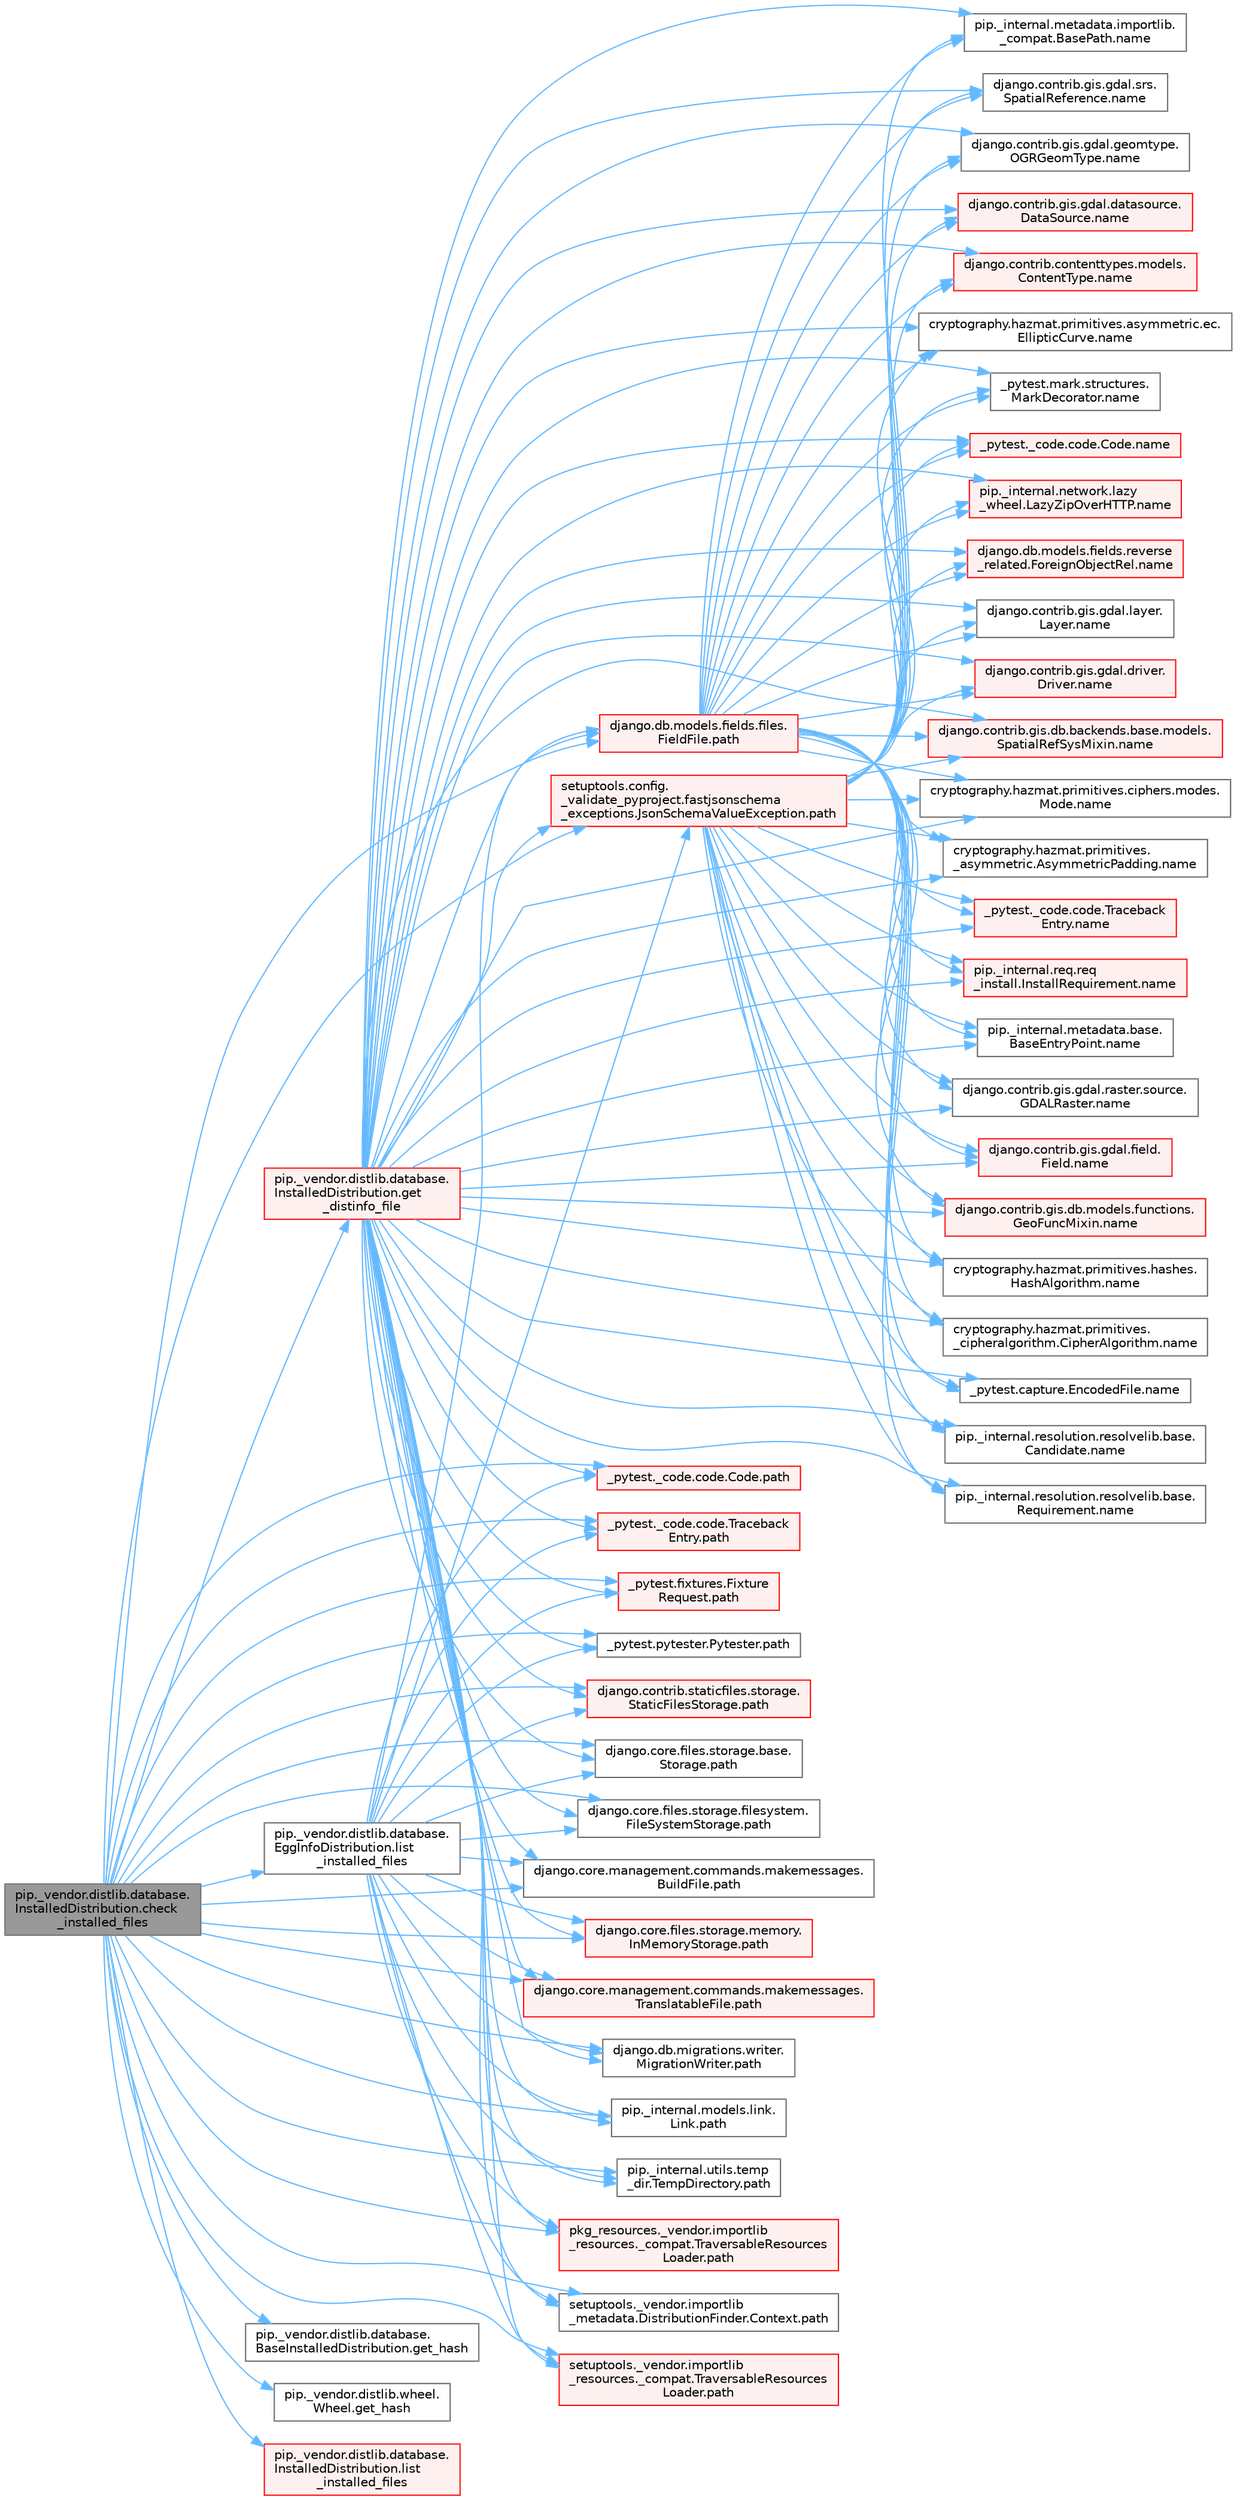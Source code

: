 digraph "pip._vendor.distlib.database.InstalledDistribution.check_installed_files"
{
 // LATEX_PDF_SIZE
  bgcolor="transparent";
  edge [fontname=Helvetica,fontsize=10,labelfontname=Helvetica,labelfontsize=10];
  node [fontname=Helvetica,fontsize=10,shape=box,height=0.2,width=0.4];
  rankdir="LR";
  Node1 [id="Node000001",label="pip._vendor.distlib.database.\lInstalledDistribution.check\l_installed_files",height=0.2,width=0.4,color="gray40", fillcolor="grey60", style="filled", fontcolor="black",tooltip=" "];
  Node1 -> Node2 [id="edge1_Node000001_Node000002",color="steelblue1",style="solid",tooltip=" "];
  Node2 [id="Node000002",label="pip._vendor.distlib.database.\lInstalledDistribution.get\l_distinfo_file",height=0.2,width=0.4,color="red", fillcolor="#FFF0F0", style="filled",URL="$classpip_1_1__vendor_1_1distlib_1_1database_1_1_installed_distribution.html#a7be4b7ee5a90583117a35ee60ea24ced",tooltip=" "];
  Node2 -> Node3 [id="edge2_Node000002_Node000003",color="steelblue1",style="solid",tooltip=" "];
  Node3 [id="Node000003",label="_pytest._code.code.Code.name",height=0.2,width=0.4,color="red", fillcolor="#FFF0F0", style="filled",URL="$class__pytest_1_1__code_1_1code_1_1_code.html#a1f3cbc53ca6df4a1bab12183694b6e78",tooltip=" "];
  Node2 -> Node15 [id="edge3_Node000002_Node000015",color="steelblue1",style="solid",tooltip=" "];
  Node15 [id="Node000015",label="_pytest._code.code.Traceback\lEntry.name",height=0.2,width=0.4,color="red", fillcolor="#FFF0F0", style="filled",URL="$class__pytest_1_1__code_1_1code_1_1_traceback_entry.html#a106b95c0753f41669fbfb8ee4c11ad3d",tooltip=" "];
  Node2 -> Node17 [id="edge4_Node000002_Node000017",color="steelblue1",style="solid",tooltip=" "];
  Node17 [id="Node000017",label="_pytest.capture.EncodedFile.name",height=0.2,width=0.4,color="grey40", fillcolor="white", style="filled",URL="$class__pytest_1_1capture_1_1_encoded_file.html#a738c73b5de21c7261d9e51f71e4f0397",tooltip=" "];
  Node2 -> Node18 [id="edge5_Node000002_Node000018",color="steelblue1",style="solid",tooltip=" "];
  Node18 [id="Node000018",label="_pytest.mark.structures.\lMarkDecorator.name",height=0.2,width=0.4,color="grey40", fillcolor="white", style="filled",URL="$class__pytest_1_1mark_1_1structures_1_1_mark_decorator.html#ae8f66760cda125450e0e3bd38689c72f",tooltip=" "];
  Node2 -> Node19 [id="edge6_Node000002_Node000019",color="steelblue1",style="solid",tooltip=" "];
  Node19 [id="Node000019",label="cryptography.hazmat.primitives.\l_asymmetric.AsymmetricPadding.name",height=0.2,width=0.4,color="grey40", fillcolor="white", style="filled",URL="$classcryptography_1_1hazmat_1_1primitives_1_1__asymmetric_1_1_asymmetric_padding.html#a8f72e8284cb336861a873ed5ce0e39b5",tooltip=" "];
  Node2 -> Node20 [id="edge7_Node000002_Node000020",color="steelblue1",style="solid",tooltip=" "];
  Node20 [id="Node000020",label="cryptography.hazmat.primitives.\l_cipheralgorithm.CipherAlgorithm.name",height=0.2,width=0.4,color="grey40", fillcolor="white", style="filled",URL="$classcryptography_1_1hazmat_1_1primitives_1_1__cipheralgorithm_1_1_cipher_algorithm.html#a50567a5c3388450ab7aa883ab34a1ac7",tooltip=" "];
  Node2 -> Node21 [id="edge8_Node000002_Node000021",color="steelblue1",style="solid",tooltip=" "];
  Node21 [id="Node000021",label="cryptography.hazmat.primitives.asymmetric.ec.\lEllipticCurve.name",height=0.2,width=0.4,color="grey40", fillcolor="white", style="filled",URL="$classcryptography_1_1hazmat_1_1primitives_1_1asymmetric_1_1ec_1_1_elliptic_curve.html#a2775c4e945309a6c7ea33dace1698a60",tooltip=" "];
  Node2 -> Node22 [id="edge9_Node000002_Node000022",color="steelblue1",style="solid",tooltip=" "];
  Node22 [id="Node000022",label="cryptography.hazmat.primitives.ciphers.modes.\lMode.name",height=0.2,width=0.4,color="grey40", fillcolor="white", style="filled",URL="$classcryptography_1_1hazmat_1_1primitives_1_1ciphers_1_1modes_1_1_mode.html#a99d93fd1370a2abbb5bb5cffbd5ff0f7",tooltip=" "];
  Node2 -> Node23 [id="edge10_Node000002_Node000023",color="steelblue1",style="solid",tooltip=" "];
  Node23 [id="Node000023",label="cryptography.hazmat.primitives.hashes.\lHashAlgorithm.name",height=0.2,width=0.4,color="grey40", fillcolor="white", style="filled",URL="$classcryptography_1_1hazmat_1_1primitives_1_1hashes_1_1_hash_algorithm.html#a42c7e1582d9b46a015774af9e5cbbb0b",tooltip=" "];
  Node2 -> Node24 [id="edge11_Node000002_Node000024",color="steelblue1",style="solid",tooltip=" "];
  Node24 [id="Node000024",label="django.contrib.contenttypes.models.\lContentType.name",height=0.2,width=0.4,color="red", fillcolor="#FFF0F0", style="filled",URL="$classdjango_1_1contrib_1_1contenttypes_1_1models_1_1_content_type.html#a305b62f56597bb2e4823dcf5e6ccdcf8",tooltip=" "];
  Node2 -> Node26 [id="edge12_Node000002_Node000026",color="steelblue1",style="solid",tooltip=" "];
  Node26 [id="Node000026",label="django.contrib.gis.db.backends.base.models.\lSpatialRefSysMixin.name",height=0.2,width=0.4,color="red", fillcolor="#FFF0F0", style="filled",URL="$classdjango_1_1contrib_1_1gis_1_1db_1_1backends_1_1base_1_1models_1_1_spatial_ref_sys_mixin.html#a56fe36e786b49160249395f453dd1cab",tooltip=" "];
  Node2 -> Node56 [id="edge13_Node000002_Node000056",color="steelblue1",style="solid",tooltip=" "];
  Node56 [id="Node000056",label="django.contrib.gis.db.models.functions.\lGeoFuncMixin.name",height=0.2,width=0.4,color="red", fillcolor="#FFF0F0", style="filled",URL="$classdjango_1_1contrib_1_1gis_1_1db_1_1models_1_1functions_1_1_geo_func_mixin.html#adeeb6b2c9db337396468712e919af622",tooltip=" "];
  Node2 -> Node57 [id="edge14_Node000002_Node000057",color="steelblue1",style="solid",tooltip=" "];
  Node57 [id="Node000057",label="django.contrib.gis.gdal.datasource.\lDataSource.name",height=0.2,width=0.4,color="red", fillcolor="#FFF0F0", style="filled",URL="$classdjango_1_1contrib_1_1gis_1_1gdal_1_1datasource_1_1_data_source.html#aaa98728c7ef6f4d96c689550e8af3ed5",tooltip=" "];
  Node2 -> Node71 [id="edge15_Node000002_Node000071",color="steelblue1",style="solid",tooltip=" "];
  Node71 [id="Node000071",label="django.contrib.gis.gdal.driver.\lDriver.name",height=0.2,width=0.4,color="red", fillcolor="#FFF0F0", style="filled",URL="$classdjango_1_1contrib_1_1gis_1_1gdal_1_1driver_1_1_driver.html#aaa5d4d1b9fd762839db84d1e56e36b7f",tooltip=" "];
  Node2 -> Node72 [id="edge16_Node000002_Node000072",color="steelblue1",style="solid",tooltip=" "];
  Node72 [id="Node000072",label="django.contrib.gis.gdal.field.\lField.name",height=0.2,width=0.4,color="red", fillcolor="#FFF0F0", style="filled",URL="$classdjango_1_1contrib_1_1gis_1_1gdal_1_1field_1_1_field.html#a28a3b0af5006d5abf34d5b1497011368",tooltip=" "];
  Node2 -> Node73 [id="edge17_Node000002_Node000073",color="steelblue1",style="solid",tooltip=" "];
  Node73 [id="Node000073",label="django.contrib.gis.gdal.geomtype.\lOGRGeomType.name",height=0.2,width=0.4,color="grey40", fillcolor="white", style="filled",URL="$classdjango_1_1contrib_1_1gis_1_1gdal_1_1geomtype_1_1_o_g_r_geom_type.html#a719b3100682ab8df79fd8a2484163b8e",tooltip=" "];
  Node2 -> Node74 [id="edge18_Node000002_Node000074",color="steelblue1",style="solid",tooltip=" "];
  Node74 [id="Node000074",label="django.contrib.gis.gdal.layer.\lLayer.name",height=0.2,width=0.4,color="grey40", fillcolor="white", style="filled",URL="$classdjango_1_1contrib_1_1gis_1_1gdal_1_1layer_1_1_layer.html#a53791d8e2fe8b1ca86b426a625e7d66c",tooltip=" "];
  Node2 -> Node75 [id="edge19_Node000002_Node000075",color="steelblue1",style="solid",tooltip=" "];
  Node75 [id="Node000075",label="django.contrib.gis.gdal.raster.source.\lGDALRaster.name",height=0.2,width=0.4,color="grey40", fillcolor="white", style="filled",URL="$classdjango_1_1contrib_1_1gis_1_1gdal_1_1raster_1_1source_1_1_g_d_a_l_raster.html#a6cca2a8eca0ab4ff2e89f0f0cce590d1",tooltip=" "];
  Node2 -> Node76 [id="edge20_Node000002_Node000076",color="steelblue1",style="solid",tooltip=" "];
  Node76 [id="Node000076",label="django.contrib.gis.gdal.srs.\lSpatialReference.name",height=0.2,width=0.4,color="grey40", fillcolor="white", style="filled",URL="$classdjango_1_1contrib_1_1gis_1_1gdal_1_1srs_1_1_spatial_reference.html#ac2c9d37b41ae1a91ca63a7046590d603",tooltip=" "];
  Node2 -> Node77 [id="edge21_Node000002_Node000077",color="steelblue1",style="solid",tooltip=" "];
  Node77 [id="Node000077",label="django.db.models.fields.reverse\l_related.ForeignObjectRel.name",height=0.2,width=0.4,color="red", fillcolor="#FFF0F0", style="filled",URL="$classdjango_1_1db_1_1models_1_1fields_1_1reverse__related_1_1_foreign_object_rel.html#a5c0c2387142987d2c9582e677e90b5d7",tooltip=" "];
  Node2 -> Node390 [id="edge22_Node000002_Node000390",color="steelblue1",style="solid",tooltip=" "];
  Node390 [id="Node000390",label="pip._internal.metadata.base.\lBaseEntryPoint.name",height=0.2,width=0.4,color="grey40", fillcolor="white", style="filled",URL="$classpip_1_1__internal_1_1metadata_1_1base_1_1_base_entry_point.html#acd0c7299966258aeb0876da26520233d",tooltip=" "];
  Node2 -> Node391 [id="edge23_Node000002_Node000391",color="steelblue1",style="solid",tooltip=" "];
  Node391 [id="Node000391",label="pip._internal.metadata.importlib.\l_compat.BasePath.name",height=0.2,width=0.4,color="grey40", fillcolor="white", style="filled",URL="$classpip_1_1__internal_1_1metadata_1_1importlib_1_1__compat_1_1_base_path.html#aa5b4e00be6be00e1bd599909ae50bc00",tooltip=" "];
  Node2 -> Node392 [id="edge24_Node000002_Node000392",color="steelblue1",style="solid",tooltip=" "];
  Node392 [id="Node000392",label="pip._internal.network.lazy\l_wheel.LazyZipOverHTTP.name",height=0.2,width=0.4,color="red", fillcolor="#FFF0F0", style="filled",URL="$classpip_1_1__internal_1_1network_1_1lazy__wheel_1_1_lazy_zip_over_h_t_t_p.html#a59403bb703d375caa6c1dda7573257a1",tooltip=" "];
  Node2 -> Node393 [id="edge25_Node000002_Node000393",color="steelblue1",style="solid",tooltip=" "];
  Node393 [id="Node000393",label="pip._internal.req.req\l_install.InstallRequirement.name",height=0.2,width=0.4,color="red", fillcolor="#FFF0F0", style="filled",URL="$classpip_1_1__internal_1_1req_1_1req__install_1_1_install_requirement.html#a6b019e16ae98576ae64c68e0f5824e34",tooltip=" "];
  Node2 -> Node401 [id="edge26_Node000002_Node000401",color="steelblue1",style="solid",tooltip=" "];
  Node401 [id="Node000401",label="pip._internal.resolution.resolvelib.base.\lCandidate.name",height=0.2,width=0.4,color="grey40", fillcolor="white", style="filled",URL="$classpip_1_1__internal_1_1resolution_1_1resolvelib_1_1base_1_1_candidate.html#a7000e68e912182072a011f9df0c142ee",tooltip=" "];
  Node2 -> Node402 [id="edge27_Node000002_Node000402",color="steelblue1",style="solid",tooltip=" "];
  Node402 [id="Node000402",label="pip._internal.resolution.resolvelib.base.\lRequirement.name",height=0.2,width=0.4,color="grey40", fillcolor="white", style="filled",URL="$classpip_1_1__internal_1_1resolution_1_1resolvelib_1_1base_1_1_requirement.html#a013752876d4b3521f3a087987b443d90",tooltip=" "];
  Node2 -> Node428 [id="edge28_Node000002_Node000428",color="steelblue1",style="solid",tooltip=" "];
  Node428 [id="Node000428",label="_pytest._code.code.Code.path",height=0.2,width=0.4,color="red", fillcolor="#FFF0F0", style="filled",URL="$class__pytest_1_1__code_1_1code_1_1_code.html#a1dae55e90750fe77c7517f806a14d864",tooltip=" "];
  Node2 -> Node429 [id="edge29_Node000002_Node000429",color="steelblue1",style="solid",tooltip=" "];
  Node429 [id="Node000429",label="_pytest._code.code.Traceback\lEntry.path",height=0.2,width=0.4,color="red", fillcolor="#FFF0F0", style="filled",URL="$class__pytest_1_1__code_1_1code_1_1_traceback_entry.html#a5a88b9ae4623733566450a9e7d8387c0",tooltip=" "];
  Node2 -> Node430 [id="edge30_Node000002_Node000430",color="steelblue1",style="solid",tooltip=" "];
  Node430 [id="Node000430",label="_pytest.fixtures.Fixture\lRequest.path",height=0.2,width=0.4,color="red", fillcolor="#FFF0F0", style="filled",URL="$class__pytest_1_1fixtures_1_1_fixture_request.html#a6f6db59812d121b54cd67d5e434e1451",tooltip=" "];
  Node2 -> Node436 [id="edge31_Node000002_Node000436",color="steelblue1",style="solid",tooltip=" "];
  Node436 [id="Node000436",label="_pytest.pytester.Pytester.path",height=0.2,width=0.4,color="grey40", fillcolor="white", style="filled",URL="$class__pytest_1_1pytester_1_1_pytester.html#a403c804f74a87f5e5705774fa896cc1f",tooltip=" "];
  Node2 -> Node437 [id="edge32_Node000002_Node000437",color="steelblue1",style="solid",tooltip=" "];
  Node437 [id="Node000437",label="django.contrib.staticfiles.storage.\lStaticFilesStorage.path",height=0.2,width=0.4,color="red", fillcolor="#FFF0F0", style="filled",URL="$classdjango_1_1contrib_1_1staticfiles_1_1storage_1_1_static_files_storage.html#a4e96cc92fbde7423d1b74f3a50fc0bf6",tooltip=" "];
  Node2 -> Node581 [id="edge33_Node000002_Node000581",color="steelblue1",style="solid",tooltip=" "];
  Node581 [id="Node000581",label="django.core.files.storage.base.\lStorage.path",height=0.2,width=0.4,color="grey40", fillcolor="white", style="filled",URL="$classdjango_1_1core_1_1files_1_1storage_1_1base_1_1_storage.html#a9be8d49a55131dbbab2c5fd57f7e772c",tooltip=" "];
  Node2 -> Node582 [id="edge34_Node000002_Node000582",color="steelblue1",style="solid",tooltip=" "];
  Node582 [id="Node000582",label="django.core.files.storage.filesystem.\lFileSystemStorage.path",height=0.2,width=0.4,color="grey40", fillcolor="white", style="filled",URL="$classdjango_1_1core_1_1files_1_1storage_1_1filesystem_1_1_file_system_storage.html#abf8a7e88eedec3e1b2ea965cc0858d17",tooltip=" "];
  Node2 -> Node583 [id="edge35_Node000002_Node000583",color="steelblue1",style="solid",tooltip=" "];
  Node583 [id="Node000583",label="django.core.files.storage.memory.\lInMemoryStorage.path",height=0.2,width=0.4,color="red", fillcolor="#FFF0F0", style="filled",URL="$classdjango_1_1core_1_1files_1_1storage_1_1memory_1_1_in_memory_storage.html#a466c8e28fd11839318d2e4454b8ef89f",tooltip=" "];
  Node2 -> Node587 [id="edge36_Node000002_Node000587",color="steelblue1",style="solid",tooltip=" "];
  Node587 [id="Node000587",label="django.core.management.commands.makemessages.\lBuildFile.path",height=0.2,width=0.4,color="grey40", fillcolor="white", style="filled",URL="$classdjango_1_1core_1_1management_1_1commands_1_1makemessages_1_1_build_file.html#ac06388718e902543bc00a7c6565105fc",tooltip=" "];
  Node2 -> Node588 [id="edge37_Node000002_Node000588",color="steelblue1",style="solid",tooltip=" "];
  Node588 [id="Node000588",label="django.core.management.commands.makemessages.\lTranslatableFile.path",height=0.2,width=0.4,color="red", fillcolor="#FFF0F0", style="filled",URL="$classdjango_1_1core_1_1management_1_1commands_1_1makemessages_1_1_translatable_file.html#ad851d5e6b8a65f5915ccfd4a30fb8026",tooltip=" "];
  Node2 -> Node589 [id="edge38_Node000002_Node000589",color="steelblue1",style="solid",tooltip=" "];
  Node589 [id="Node000589",label="django.db.migrations.writer.\lMigrationWriter.path",height=0.2,width=0.4,color="grey40", fillcolor="white", style="filled",URL="$classdjango_1_1db_1_1migrations_1_1writer_1_1_migration_writer.html#a45469d67e8f80996c982470d36136184",tooltip=" "];
  Node2 -> Node590 [id="edge39_Node000002_Node000590",color="steelblue1",style="solid",tooltip=" "];
  Node590 [id="Node000590",label="django.db.models.fields.files.\lFieldFile.path",height=0.2,width=0.4,color="red", fillcolor="#FFF0F0", style="filled",URL="$classdjango_1_1db_1_1models_1_1fields_1_1files_1_1_field_file.html#ae91c4ed0643fb9bd8959d0db8eb44f80",tooltip=" "];
  Node590 -> Node3 [id="edge40_Node000590_Node000003",color="steelblue1",style="solid",tooltip=" "];
  Node590 -> Node15 [id="edge41_Node000590_Node000015",color="steelblue1",style="solid",tooltip=" "];
  Node590 -> Node17 [id="edge42_Node000590_Node000017",color="steelblue1",style="solid",tooltip=" "];
  Node590 -> Node18 [id="edge43_Node000590_Node000018",color="steelblue1",style="solid",tooltip=" "];
  Node590 -> Node19 [id="edge44_Node000590_Node000019",color="steelblue1",style="solid",tooltip=" "];
  Node590 -> Node20 [id="edge45_Node000590_Node000020",color="steelblue1",style="solid",tooltip=" "];
  Node590 -> Node21 [id="edge46_Node000590_Node000021",color="steelblue1",style="solid",tooltip=" "];
  Node590 -> Node22 [id="edge47_Node000590_Node000022",color="steelblue1",style="solid",tooltip=" "];
  Node590 -> Node23 [id="edge48_Node000590_Node000023",color="steelblue1",style="solid",tooltip=" "];
  Node590 -> Node24 [id="edge49_Node000590_Node000024",color="steelblue1",style="solid",tooltip=" "];
  Node590 -> Node26 [id="edge50_Node000590_Node000026",color="steelblue1",style="solid",tooltip=" "];
  Node590 -> Node56 [id="edge51_Node000590_Node000056",color="steelblue1",style="solid",tooltip=" "];
  Node590 -> Node57 [id="edge52_Node000590_Node000057",color="steelblue1",style="solid",tooltip=" "];
  Node590 -> Node71 [id="edge53_Node000590_Node000071",color="steelblue1",style="solid",tooltip=" "];
  Node590 -> Node72 [id="edge54_Node000590_Node000072",color="steelblue1",style="solid",tooltip=" "];
  Node590 -> Node73 [id="edge55_Node000590_Node000073",color="steelblue1",style="solid",tooltip=" "];
  Node590 -> Node74 [id="edge56_Node000590_Node000074",color="steelblue1",style="solid",tooltip=" "];
  Node590 -> Node75 [id="edge57_Node000590_Node000075",color="steelblue1",style="solid",tooltip=" "];
  Node590 -> Node76 [id="edge58_Node000590_Node000076",color="steelblue1",style="solid",tooltip=" "];
  Node590 -> Node77 [id="edge59_Node000590_Node000077",color="steelblue1",style="solid",tooltip=" "];
  Node590 -> Node390 [id="edge60_Node000590_Node000390",color="steelblue1",style="solid",tooltip=" "];
  Node590 -> Node391 [id="edge61_Node000590_Node000391",color="steelblue1",style="solid",tooltip=" "];
  Node590 -> Node392 [id="edge62_Node000590_Node000392",color="steelblue1",style="solid",tooltip=" "];
  Node590 -> Node393 [id="edge63_Node000590_Node000393",color="steelblue1",style="solid",tooltip=" "];
  Node590 -> Node401 [id="edge64_Node000590_Node000401",color="steelblue1",style="solid",tooltip=" "];
  Node590 -> Node402 [id="edge65_Node000590_Node000402",color="steelblue1",style="solid",tooltip=" "];
  Node2 -> Node1157 [id="edge66_Node000002_Node001157",color="steelblue1",style="solid",tooltip=" "];
  Node1157 [id="Node001157",label="pip._internal.models.link.\lLink.path",height=0.2,width=0.4,color="grey40", fillcolor="white", style="filled",URL="$classpip_1_1__internal_1_1models_1_1link_1_1_link.html#a30f454216dcb615e3ed986238490f180",tooltip=" "];
  Node2 -> Node1158 [id="edge67_Node000002_Node001158",color="steelblue1",style="solid",tooltip=" "];
  Node1158 [id="Node001158",label="pip._internal.utils.temp\l_dir.TempDirectory.path",height=0.2,width=0.4,color="grey40", fillcolor="white", style="filled",URL="$classpip_1_1__internal_1_1utils_1_1temp__dir_1_1_temp_directory.html#afe6b2d95c070c6570957de5696ff3a6e",tooltip=" "];
  Node2 -> Node1159 [id="edge68_Node000002_Node001159",color="steelblue1",style="solid",tooltip=" "];
  Node1159 [id="Node001159",label="pkg_resources._vendor.importlib\l_resources._compat.TraversableResources\lLoader.path",height=0.2,width=0.4,color="red", fillcolor="#FFF0F0", style="filled",URL="$classpkg__resources_1_1__vendor_1_1importlib__resources_1_1__compat_1_1_traversable_resources_loader.html#acfc17872a53cbe02f6c34eda2bb162f2",tooltip=" "];
  Node2 -> Node1161 [id="edge69_Node000002_Node001161",color="steelblue1",style="solid",tooltip=" "];
  Node1161 [id="Node001161",label="setuptools._vendor.importlib\l_metadata.DistributionFinder.Context.path",height=0.2,width=0.4,color="grey40", fillcolor="white", style="filled",URL="$classsetuptools_1_1__vendor_1_1importlib__metadata_1_1_distribution_finder_1_1_context.html#a84a429ddce40738ea5c0edb53799ee8d",tooltip=" "];
  Node2 -> Node1162 [id="edge70_Node000002_Node001162",color="steelblue1",style="solid",tooltip=" "];
  Node1162 [id="Node001162",label="setuptools._vendor.importlib\l_resources._compat.TraversableResources\lLoader.path",height=0.2,width=0.4,color="red", fillcolor="#FFF0F0", style="filled",URL="$classsetuptools_1_1__vendor_1_1importlib__resources_1_1__compat_1_1_traversable_resources_loader.html#a9b9cf5b6723d48f7a779b6ae71d53699",tooltip=" "];
  Node2 -> Node1163 [id="edge71_Node000002_Node001163",color="steelblue1",style="solid",tooltip=" "];
  Node1163 [id="Node001163",label="setuptools.config.\l_validate_pyproject.fastjsonschema\l_exceptions.JsonSchemaValueException.path",height=0.2,width=0.4,color="red", fillcolor="#FFF0F0", style="filled",URL="$classsetuptools_1_1config_1_1__validate__pyproject_1_1fastjsonschema__exceptions_1_1_json_schema_value_exception.html#a59179b3d1dc16c7087530bbc10bcf857",tooltip=" "];
  Node1163 -> Node3 [id="edge72_Node001163_Node000003",color="steelblue1",style="solid",tooltip=" "];
  Node1163 -> Node15 [id="edge73_Node001163_Node000015",color="steelblue1",style="solid",tooltip=" "];
  Node1163 -> Node17 [id="edge74_Node001163_Node000017",color="steelblue1",style="solid",tooltip=" "];
  Node1163 -> Node18 [id="edge75_Node001163_Node000018",color="steelblue1",style="solid",tooltip=" "];
  Node1163 -> Node19 [id="edge76_Node001163_Node000019",color="steelblue1",style="solid",tooltip=" "];
  Node1163 -> Node20 [id="edge77_Node001163_Node000020",color="steelblue1",style="solid",tooltip=" "];
  Node1163 -> Node21 [id="edge78_Node001163_Node000021",color="steelblue1",style="solid",tooltip=" "];
  Node1163 -> Node22 [id="edge79_Node001163_Node000022",color="steelblue1",style="solid",tooltip=" "];
  Node1163 -> Node23 [id="edge80_Node001163_Node000023",color="steelblue1",style="solid",tooltip=" "];
  Node1163 -> Node24 [id="edge81_Node001163_Node000024",color="steelblue1",style="solid",tooltip=" "];
  Node1163 -> Node26 [id="edge82_Node001163_Node000026",color="steelblue1",style="solid",tooltip=" "];
  Node1163 -> Node56 [id="edge83_Node001163_Node000056",color="steelblue1",style="solid",tooltip=" "];
  Node1163 -> Node57 [id="edge84_Node001163_Node000057",color="steelblue1",style="solid",tooltip=" "];
  Node1163 -> Node71 [id="edge85_Node001163_Node000071",color="steelblue1",style="solid",tooltip=" "];
  Node1163 -> Node72 [id="edge86_Node001163_Node000072",color="steelblue1",style="solid",tooltip=" "];
  Node1163 -> Node73 [id="edge87_Node001163_Node000073",color="steelblue1",style="solid",tooltip=" "];
  Node1163 -> Node74 [id="edge88_Node001163_Node000074",color="steelblue1",style="solid",tooltip=" "];
  Node1163 -> Node75 [id="edge89_Node001163_Node000075",color="steelblue1",style="solid",tooltip=" "];
  Node1163 -> Node76 [id="edge90_Node001163_Node000076",color="steelblue1",style="solid",tooltip=" "];
  Node1163 -> Node77 [id="edge91_Node001163_Node000077",color="steelblue1",style="solid",tooltip=" "];
  Node1163 -> Node390 [id="edge92_Node001163_Node000390",color="steelblue1",style="solid",tooltip=" "];
  Node1163 -> Node391 [id="edge93_Node001163_Node000391",color="steelblue1",style="solid",tooltip=" "];
  Node1163 -> Node392 [id="edge94_Node001163_Node000392",color="steelblue1",style="solid",tooltip=" "];
  Node1163 -> Node393 [id="edge95_Node001163_Node000393",color="steelblue1",style="solid",tooltip=" "];
  Node1163 -> Node401 [id="edge96_Node001163_Node000401",color="steelblue1",style="solid",tooltip=" "];
  Node1163 -> Node402 [id="edge97_Node001163_Node000402",color="steelblue1",style="solid",tooltip=" "];
  Node1 -> Node1008 [id="edge98_Node000001_Node001008",color="steelblue1",style="solid",tooltip=" "];
  Node1008 [id="Node001008",label="pip._vendor.distlib.database.\lBaseInstalledDistribution.get_hash",height=0.2,width=0.4,color="grey40", fillcolor="white", style="filled",URL="$classpip_1_1__vendor_1_1distlib_1_1database_1_1_base_installed_distribution.html#a3f53effc228d7160b7ee1ea315f07d4e",tooltip=" "];
  Node1 -> Node1009 [id="edge99_Node000001_Node001009",color="steelblue1",style="solid",tooltip=" "];
  Node1009 [id="Node001009",label="pip._vendor.distlib.wheel.\lWheel.get_hash",height=0.2,width=0.4,color="grey40", fillcolor="white", style="filled",URL="$classpip_1_1__vendor_1_1distlib_1_1wheel_1_1_wheel.html#ab7316fe8fb0bcf4b4996f13bb14fff9d",tooltip=" "];
  Node1 -> Node4527 [id="edge100_Node000001_Node004527",color="steelblue1",style="solid",tooltip=" "];
  Node4527 [id="Node004527",label="pip._vendor.distlib.database.\lEggInfoDistribution.list\l_installed_files",height=0.2,width=0.4,color="grey40", fillcolor="white", style="filled",URL="$classpip_1_1__vendor_1_1distlib_1_1database_1_1_egg_info_distribution.html#a71f2c758d7f9a186f3192743590681a3",tooltip=" "];
  Node4527 -> Node428 [id="edge101_Node004527_Node000428",color="steelblue1",style="solid",tooltip=" "];
  Node4527 -> Node429 [id="edge102_Node004527_Node000429",color="steelblue1",style="solid",tooltip=" "];
  Node4527 -> Node430 [id="edge103_Node004527_Node000430",color="steelblue1",style="solid",tooltip=" "];
  Node4527 -> Node436 [id="edge104_Node004527_Node000436",color="steelblue1",style="solid",tooltip=" "];
  Node4527 -> Node437 [id="edge105_Node004527_Node000437",color="steelblue1",style="solid",tooltip=" "];
  Node4527 -> Node581 [id="edge106_Node004527_Node000581",color="steelblue1",style="solid",tooltip=" "];
  Node4527 -> Node582 [id="edge107_Node004527_Node000582",color="steelblue1",style="solid",tooltip=" "];
  Node4527 -> Node583 [id="edge108_Node004527_Node000583",color="steelblue1",style="solid",tooltip=" "];
  Node4527 -> Node587 [id="edge109_Node004527_Node000587",color="steelblue1",style="solid",tooltip=" "];
  Node4527 -> Node588 [id="edge110_Node004527_Node000588",color="steelblue1",style="solid",tooltip=" "];
  Node4527 -> Node589 [id="edge111_Node004527_Node000589",color="steelblue1",style="solid",tooltip=" "];
  Node4527 -> Node590 [id="edge112_Node004527_Node000590",color="steelblue1",style="solid",tooltip=" "];
  Node4527 -> Node1157 [id="edge113_Node004527_Node001157",color="steelblue1",style="solid",tooltip=" "];
  Node4527 -> Node1158 [id="edge114_Node004527_Node001158",color="steelblue1",style="solid",tooltip=" "];
  Node4527 -> Node1159 [id="edge115_Node004527_Node001159",color="steelblue1",style="solid",tooltip=" "];
  Node4527 -> Node1161 [id="edge116_Node004527_Node001161",color="steelblue1",style="solid",tooltip=" "];
  Node4527 -> Node1162 [id="edge117_Node004527_Node001162",color="steelblue1",style="solid",tooltip=" "];
  Node4527 -> Node1163 [id="edge118_Node004527_Node001163",color="steelblue1",style="solid",tooltip=" "];
  Node1 -> Node4528 [id="edge119_Node000001_Node004528",color="steelblue1",style="solid",tooltip=" "];
  Node4528 [id="Node004528",label="pip._vendor.distlib.database.\lInstalledDistribution.list\l_installed_files",height=0.2,width=0.4,color="red", fillcolor="#FFF0F0", style="filled",URL="$classpip_1_1__vendor_1_1distlib_1_1database_1_1_installed_distribution.html#aa2cbc393f2c0ed34093c0a968ae4413c",tooltip=" "];
  Node1 -> Node428 [id="edge120_Node000001_Node000428",color="steelblue1",style="solid",tooltip=" "];
  Node1 -> Node429 [id="edge121_Node000001_Node000429",color="steelblue1",style="solid",tooltip=" "];
  Node1 -> Node430 [id="edge122_Node000001_Node000430",color="steelblue1",style="solid",tooltip=" "];
  Node1 -> Node436 [id="edge123_Node000001_Node000436",color="steelblue1",style="solid",tooltip=" "];
  Node1 -> Node437 [id="edge124_Node000001_Node000437",color="steelblue1",style="solid",tooltip=" "];
  Node1 -> Node581 [id="edge125_Node000001_Node000581",color="steelblue1",style="solid",tooltip=" "];
  Node1 -> Node582 [id="edge126_Node000001_Node000582",color="steelblue1",style="solid",tooltip=" "];
  Node1 -> Node583 [id="edge127_Node000001_Node000583",color="steelblue1",style="solid",tooltip=" "];
  Node1 -> Node587 [id="edge128_Node000001_Node000587",color="steelblue1",style="solid",tooltip=" "];
  Node1 -> Node588 [id="edge129_Node000001_Node000588",color="steelblue1",style="solid",tooltip=" "];
  Node1 -> Node589 [id="edge130_Node000001_Node000589",color="steelblue1",style="solid",tooltip=" "];
  Node1 -> Node590 [id="edge131_Node000001_Node000590",color="steelblue1",style="solid",tooltip=" "];
  Node1 -> Node1157 [id="edge132_Node000001_Node001157",color="steelblue1",style="solid",tooltip=" "];
  Node1 -> Node1158 [id="edge133_Node000001_Node001158",color="steelblue1",style="solid",tooltip=" "];
  Node1 -> Node1159 [id="edge134_Node000001_Node001159",color="steelblue1",style="solid",tooltip=" "];
  Node1 -> Node1161 [id="edge135_Node000001_Node001161",color="steelblue1",style="solid",tooltip=" "];
  Node1 -> Node1162 [id="edge136_Node000001_Node001162",color="steelblue1",style="solid",tooltip=" "];
  Node1 -> Node1163 [id="edge137_Node000001_Node001163",color="steelblue1",style="solid",tooltip=" "];
}
